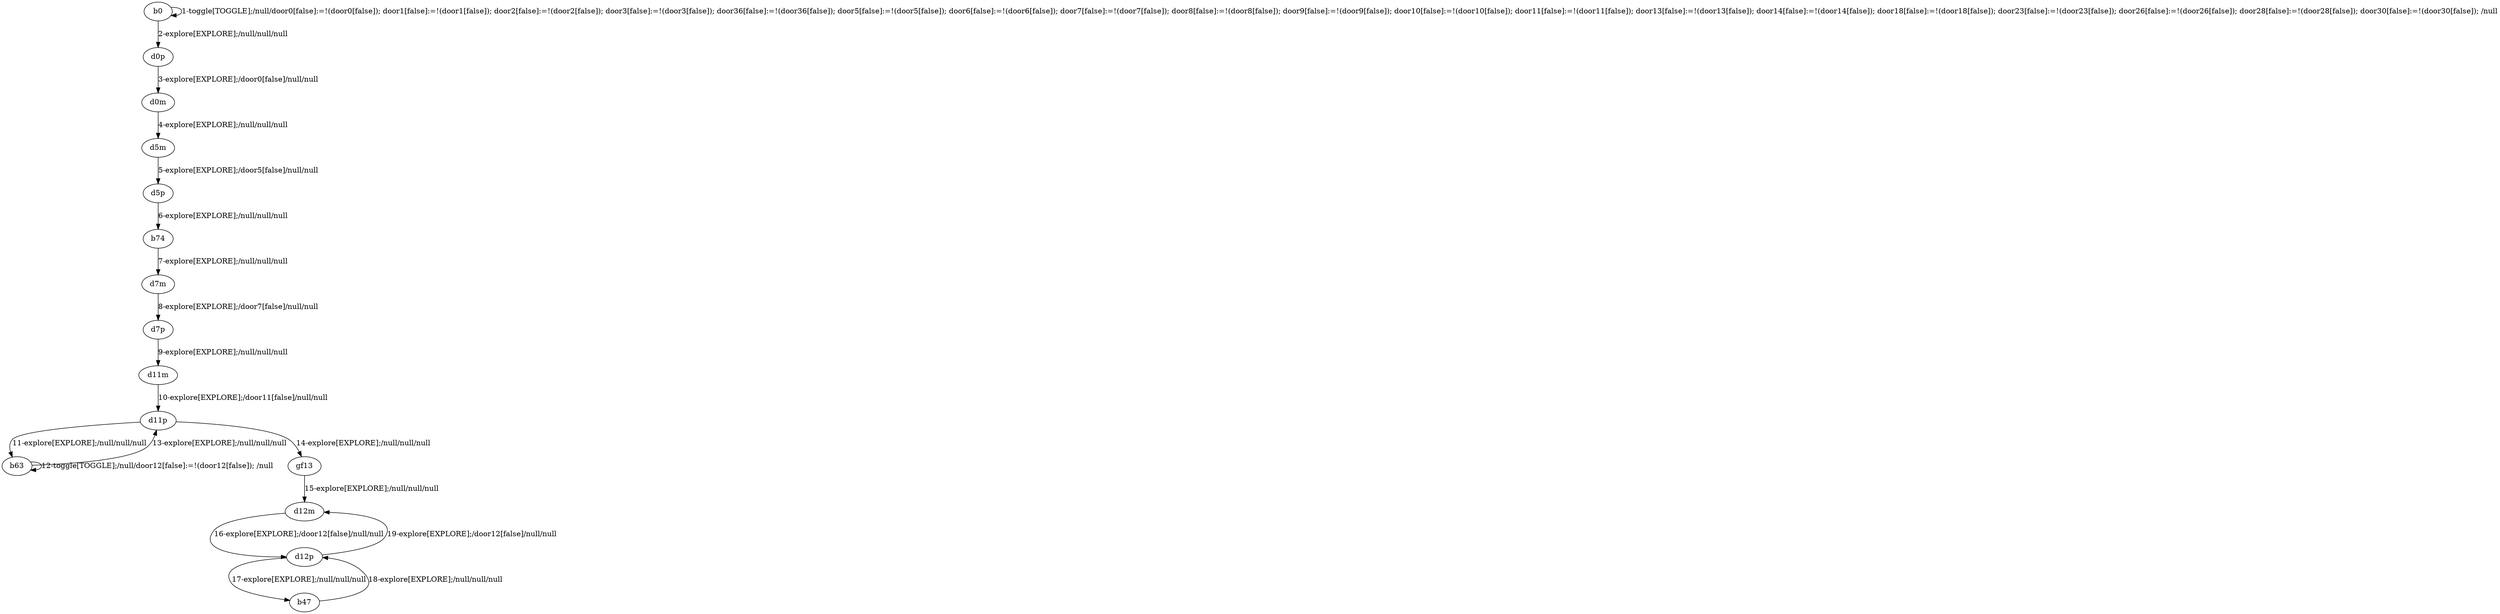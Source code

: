 # Total number of goals covered by this test: 2
# b47 --> d12p
# d12p --> d12m

digraph g {
"b0" -> "b0" [label = "1-toggle[TOGGLE];/null/door0[false]:=!(door0[false]); door1[false]:=!(door1[false]); door2[false]:=!(door2[false]); door3[false]:=!(door3[false]); door36[false]:=!(door36[false]); door5[false]:=!(door5[false]); door6[false]:=!(door6[false]); door7[false]:=!(door7[false]); door8[false]:=!(door8[false]); door9[false]:=!(door9[false]); door10[false]:=!(door10[false]); door11[false]:=!(door11[false]); door13[false]:=!(door13[false]); door14[false]:=!(door14[false]); door18[false]:=!(door18[false]); door23[false]:=!(door23[false]); door26[false]:=!(door26[false]); door28[false]:=!(door28[false]); door30[false]:=!(door30[false]); /null"];
"b0" -> "d0p" [label = "2-explore[EXPLORE];/null/null/null"];
"d0p" -> "d0m" [label = "3-explore[EXPLORE];/door0[false]/null/null"];
"d0m" -> "d5m" [label = "4-explore[EXPLORE];/null/null/null"];
"d5m" -> "d5p" [label = "5-explore[EXPLORE];/door5[false]/null/null"];
"d5p" -> "b74" [label = "6-explore[EXPLORE];/null/null/null"];
"b74" -> "d7m" [label = "7-explore[EXPLORE];/null/null/null"];
"d7m" -> "d7p" [label = "8-explore[EXPLORE];/door7[false]/null/null"];
"d7p" -> "d11m" [label = "9-explore[EXPLORE];/null/null/null"];
"d11m" -> "d11p" [label = "10-explore[EXPLORE];/door11[false]/null/null"];
"d11p" -> "b63" [label = "11-explore[EXPLORE];/null/null/null"];
"b63" -> "b63" [label = "12-toggle[TOGGLE];/null/door12[false]:=!(door12[false]); /null"];
"b63" -> "d11p" [label = "13-explore[EXPLORE];/null/null/null"];
"d11p" -> "gf13" [label = "14-explore[EXPLORE];/null/null/null"];
"gf13" -> "d12m" [label = "15-explore[EXPLORE];/null/null/null"];
"d12m" -> "d12p" [label = "16-explore[EXPLORE];/door12[false]/null/null"];
"d12p" -> "b47" [label = "17-explore[EXPLORE];/null/null/null"];
"b47" -> "d12p" [label = "18-explore[EXPLORE];/null/null/null"];
"d12p" -> "d12m" [label = "19-explore[EXPLORE];/door12[false]/null/null"];
}